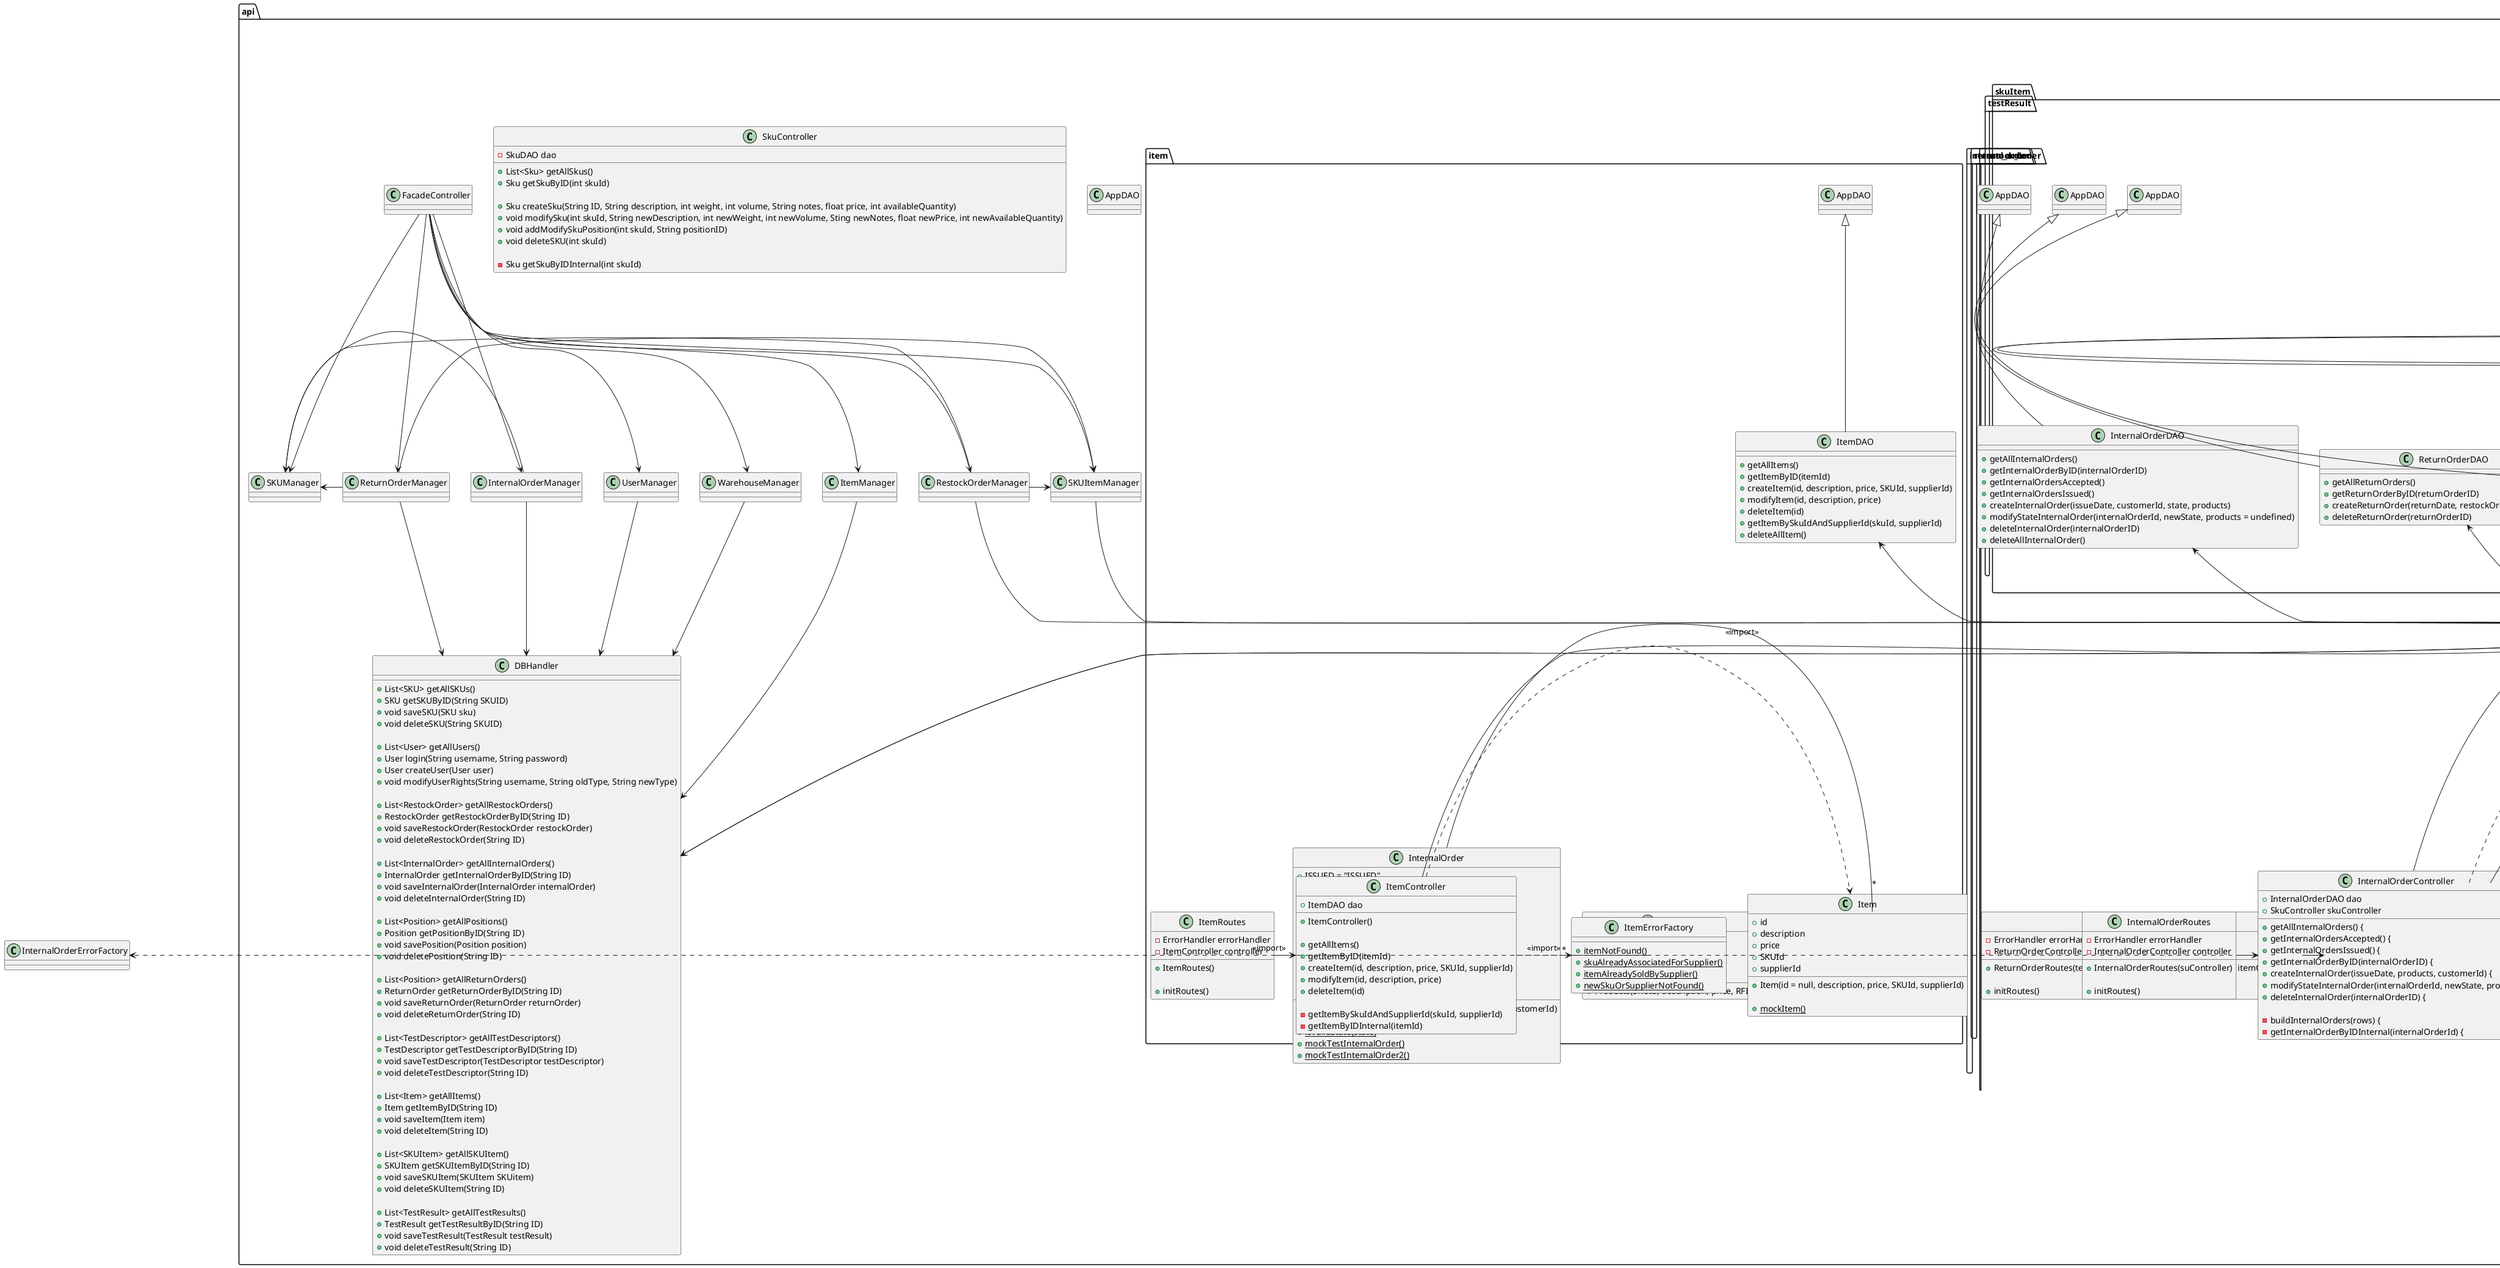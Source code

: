 @startuml LowLevelDesign
package api {

    Class AppDAO {

    }

    package user {
        Class UserRoutes {
            - ErrorHandler errorHandler
            - UserController controller

            + UserRoutes()

            + getAllUsers()
            + getAllSuppliers()
            + getUserInfo(email)

            + newUSer(username, name, surname, password, type)
            + managerSessions(username, password)
            + customerSessions(username, password)
            + supplierSessions(username, password)
            + clerkSessions(username, password)
            + qualityEmployeeSessions(username, password)
            + deliveryEmployeeSessions(username, password)

            + modifyRight(username, oldType, newType)
            + deleteUser(username, type)
        }

        Class UserController {
            + UserDAO dao

            + UserController()

            + getAllUsers()
            + getAllSuppliers()
            + getUserInfo(email)

            + createUser(username, name, surname, password, type)
            + loginManager(username, password)
            + loginCustomer(username, password)
            + loginSupplier(username, password)
            + loginClerk(username, password)
            + loginQualityEmployee(username, password)
            + loginDeliveryEmployee(username, password)
            + modifyRight(username, oldType, newType)
            + deleteUser(username, type)

            - login(username, password, type)
        }

        Class UserDAO extends AppDAO {
            + UserDAO()

            + getAllUsers() 
            + getAllUsersByType(type) 
            + getUserByID(id)

            + createUser(username, name, surname, password, type) 
            + checkUser(email, password) 
            + modifyRight(username, oldType, newType) 
            + deleteUser(userUsername, userType) 

            - getUserByEmailAndType(email, type)
            - deleteAllUser()
        }

        Class UserErrorFactory {
            + {static} newCustomerNotFound
            + {static} newUserNotFound
            + {static} newWrongCredential
            + {static} newTypeNotFound
            + {static} newUserConflict
            + {static} newAttemptCreationPrivilegedAccount
        }

        Class User {
            - {static} ADMINISTRATOR     = "administrator";
            - {static} MANAGER           = "manager";
            - {static} INTERNAL_CUSTOMER = "INTERNAL_CUSTOMER";
            - {static} CUSTOMER          = "customer";
            - {static} SUPPLIER          = "supplier";
            - {static} CLERK             = "clerk";
            - {static} QUALITY_EMPLOYEE  = "qualityEmployee";
            - {static} DELIVERY_EMPLOYEE = "deliveryEmployee";

            - id
            - name
            - surname
            - email
            - password
            - type

            + User(id, name, surname, email, password, type)

            - {static} isValidType(type)
            - {static} mockUser()
            - {static} mockUserCustomer()

        }

        UserRoutes -> UserController
        UserController -> UserDAO
        UserController -> UserErrorFactory
    }


package sku {
        Class SkuRoutes {
            - ErrorHandler errorHandler
            - SkuController controller

            + SkuRoutes()

            + getAllSkus()
            + getSkuByID(skuId)

            + createSku(description, weight, volume, notes, price, availableQuantity)
            + modifySku(skuId, newDescription, newWeight, newVolume, newNotes, newPrice, newAvailableQuantity)
            + addModifySkuPosition(skuId, newPosition)

            + deleteSku(skuId)

        }

        Class SkuController {
            + SkuDAO dao

            + SkuController()

            + SKURoutes()

            + getAllSkus()
            + getSkuByID(skuId)

            + createSku(description, weight, volume, notes, price, availableQuantity)
            + modifySku(skuId, newDescription, newWeight, newVolume, newNotes, newPrice, newAvailableQuantity)
            + addModifySkuPosition(skuId, newPosition)
            
            + deleteSku(skuId)
            + getSkuByIDInternal(skuId) 
        }

        Class SkuDAO extends AppDAO {
            + SkuDAO()

            + getAllSkus()
            + getSkuByID(skuId)

            + createSku(description, weight, volume, notes, price, availableQuantity)
            + modifySku(skuId, newDescription, newWeight, newVolume, newNotes, newPrice, newAvailableQuantity)
            + addModifySkuPosition(skuId, newPosition)
            
            + deleteSku(skuId)
            + getSkuByIDInternal(skuId) 
        }

        Class SkuErrorFactory {
            + {static} newSkuNotFound
            + {static} newPositionNotCapable
            + {static} newPositionAlreadyOccupied
            + {static} newSkuWithAssociatedSkuItems
        }

        Class Sku {

            - id
            - description
            - weight
            - volume
            - notes
            - positionId
            - availableQuantity
            - price    
            - testDescriptors

            + Sku(id, description, weight, volume, notes, positionId, availableQuantity, price, testDescriptors)

            - {static} intoJson(all)
            - {static} mockTestSku()
        }

        SkuRoutes -> SkuController
        SkuController -> SkuDAO
        SkuController -> SkuErrorFactory
    }
    

package skuItem {
        Class SKUItemRoutes {
            - ErrorHandler errorHandler
            - SKUItemController controller

            + SKUItemRoutes()

            + getAllSKUItems()
            + getSKUItemBySKUID(skuId)
            + getSKUItemByRFID(SKUItemId)

            + createSKUItem(RFID, SKUId, DateOfStock)
            + modifySKUItem(SKUItemId, newRFID, newAvailable, newDateOfStock)
            + deleteSKUItem(SKUItemId)

        }

        Class SkuItemController {
            + SKUItemDAO dao

            + skuController()

            + getAllSKUItems()
            + getSKUItemBySKUID(skuId)
            + getSKUItemByRFID(SKUItemId)

            + createSKUItem(RFID, SKUId, DateOfStock)
            + modifySKUItem(SKUItemId, newRFID, newAvailable, newDateOfStock)
            + deleteSKUItem(SKUItemId)

            + getSKUItemByRFIDInternal(rfid) 
            + getAllSkuItemsByRestockOrder(restockOrderId)
            + getItemByRFIDInternal(RFID, restockOrderId)
        }

        Class SKUItemDAO extends AppDAO {
            + SKUItemDAO()

            + getAllSKUItems()
            + getSKUItemBySKUID(skuId)
            + getSKUItemByRFID(SKUItemId)

            + createSKUItem(RFID, SKUId, DateOfStock)
            + modifySKUItem(SKUItemId, newRFID, newAvailable, newDateOfStock)
            + deleteSKUItem(SKUItemId)
            + deleteAllSKUItem()

            + getAllSkuItemsByRestockOrder(restockOrderId) 
            + getSupplierIdByRestockOrderId(restockOrderId)
            + getSkuAndSKUItemByRFIDInternal(rfid, supplierId)
        }

        Class SkuItemErrorFactory {
            + {static} newSKUItemNotFound
            + {static} newSKUItemRFIDNotUnique
            + {static} newSKUItemRelatedToItemNotOwned
        }

        Class SkuItem {

            - RFID
            - SKUId
            - available
            - dateOfStock
            - restockOrderId
            - returnOrderId
            - internalOrderId

            + Sku(id , description, weight, volume, notes, positionId, availableQuantity, price, testDescriptors)

            - {static} intoJson(all)
            - {static} mockTestSkuItem()
        }

        SKUItemRoutes -> SkuItemController
        SkuItemController -> SKUItemDAO
        SkuItemController -> SkuItemErrorFactory
    }


package position {
        Class PositionRoutes {
            - ErrorHandler errorHandler
            - PositionController controller

            + PositionRoutes()

            + getAllPositions()
            + getPositionByID(id)

            + createPosition(positionID, aisleID, row, col, maxWeight, maxVolume)
            + modifyPosition(positionID, newAisleID, newRow, newCol, newMaxWeight, newMaxVolume,
        newOccupiedWeight, newOccupiedVolume)
            + modifyPositionID(oldPositionId, newPositionId)
            + deletePosition(positionID)

        }

        Class PositionController {
            + PositionDAO dao

            
            + getAllPositions()
            + getPositionByID(id)

            + createPosition(positionID, aisleID, row, col, maxWeight, maxVolume)
            + modifyPosition(positionID, newAisleID, newRow, newCol, newMaxWeight, newMaxVolume,
        newOccupiedWeight, newOccupiedVolume)
            + modifyPositionID(oldPositionId, newPositionId)
            + deletePosition(positionID)
        }

        Class PositionDAO extends AppDAO {
            + PositionDAO()

            + getAllPositions()
            + getPositionByID(id)

            + createPosition(positionID, aisleID, row, col, maxWeight, maxVolume)
            + modifyPosition(positionID, newAisleID, newRow, newCol, newMaxWeight, newMaxVolume,
        newOccupiedWeight, newOccupiedVolume)
            + modifyPositionID(oldPositionId, newPositionId)
            + deletePosition(positionID)
            + deleteAllPosition()
        }

        Class PositionErrorFactory {
            + {static} newPositionNotFound
            + {static} newPositionIdNotSymmetric
            + {static} newPositionIDNotUnique
            + {static} newGreaterThanMaxWeightPosition
            + {static} newGreaterThanMaxVolumePosition
        }

        Class Position {

            - positionID
            - aisleID
            - row
            - col
            - maxWeight
            - maxVolume
            - occupiedWeight
            - occupiedVolume

            + Position(positionID, aisleID, row, col, maxWeight, maxVolume, occupiedWeight, occupiedVolume)

            - {static} mockTestPosition()
        }

        PositionRoutes -> PositionController
        PositionController -> PositionDAO
        PositionController -> PositionErrorFactory
    }

    package testDescriptor {
        Class TestDescriptorRoutes {
            - ErrorHandler errorHandler
            - TestDescriptorController controller

            + TestDescriptorRoutes()

            + getAllTestDescriptors()
            + getTestDescriptorByID(testDescriptorId)

            + createTestDescriptor(name, procedureDescription, idSKU)
            + modifyTestDescriptor(testDescriptorId, newName, newProcedureDescription, newIdSKU)
            + deleteTestDescriptor(testDescriptorId)

        }

        Class TestDescriptorController {
            + TestDescriptorDAO dao

            
           
            + getAllTestDescriptors()
            + getTestDescriptorByID(testDescriptorId)

            + createTestDescriptor(name, procedureDescription, idSKU)
            + modifyTestDescriptor(testDescriptorId, newName, newProcedureDescription, newIdSKU)
            + deleteTestDescriptor(testDescriptorId)
        }

        Class TestDescriptorDAO extends AppDAO {
            + TestDescriptorDAO()

            + getAllTestDescriptors()
            + getTestDescriptorByID(testDescriptorId)

            + createTestDescriptor(name, procedureDescription, idSKU)
            + modifyTestDescriptor(testDescriptorId, newName, newProcedureDescription, newIdSKU)
            + deleteTestDescriptor(testDescriptorId)
            + deleteAllTestDescriptor()
        }

        Class TestDescriptorErrorFactory {
            + {static} newTestDescriptorNotFound
            + {static} newSKUAlreadyWithTestDescriptor
            + {static} newTestDescriptorWithAssociatedTestResults
        }

        Class TestDescriptor {

            - id
            - name
            - procedureDescription
            - idSKU

            + TestDescriptor(id, name, procedureDescription, idSKU)

            - {static} mockTestTestDescriptor()
        }

        TestDescriptorRoutes -> TestDescriptorController
        TestDescriptorController -> TestDescriptorDAO
        TestDescriptorController -> TestDescriptorErrorFactory
    }

    package testResult {
        Class TestResultRoutes {
            - ErrorHandler errorHandler
            - TestResultController controller

            + TestResultRoutes()

            + getAllTestResults(rfid)
            + getTestResultByID(rfid, testResultId)

            + createTestResult(rfid, idTestDescriptor, Date, Result)
            + modifyTestResult(rfid, id, newIdTestDescriptor, newDate, newResult)
            + deleteTestResult(rfid, id)

        }

        Class TestResultController {
            + TestResultDAO dao

            + skuItemController
           
            + getAllTestResults(rfid)
            + getTestResultByID(rfid, testResultId)

            + createTestResult(rfid, idTestDescriptor, Date, Result)
            + modifyTestResult(rfid, id, newIdTestDescriptor, newDate, newResult)
            + deleteTestResult(rfid, id)

            + hasFailedTestResultsByRFID(RFID)
        }

        Class TestResultDAO extends AppDAO {
            + TestResultDAO()

           + getAllTestResults(rfid)
            + getTestResultByID(rfid, testResultId)

            + createTestResult(rfid, idTestDescriptor, Date, Result)
            + modifyTestResult(rfid, id, newIdTestDescriptor, newDate, newResult)
            + deleteTestResult(rfid, id)

            + hasFailedTestResultsByRFID(RFID)
        }

        Class TestResultErrorFactory {
            + {static} newTestResultNotFound
            + {static} newTestDescriptorOrSkuItemNotFound
        }

        Class TestResult {

            - id;
            - date
            - result
            - testDescriptorId
            - RFID

            + TestResult(id, date, result, testDescriptorId, RFID)

            - intoJson()
            - {static} mockTestTestResult()
        }

        TestResultRoutes -> TestResultController
        TestResultController -> TestResultDAO
        TestResultController -> TestResultErrorFactory
    }

    package restock_order {
        Class RestockOrderDAO extends AppDAO {
            + getAllRestockOrders()
            + getAllIssuedRestockOrders()
            + getRestockOrderByID(restockOrderId)
            + createRestockOrder(issueDate, supplierId, state, products)
            + modifyState(restockOrderId, newState)
            + modifyRestockOrderSkuItems(restockOrderId, skuItems)
            + modifyTransportNote(restockOrderId, deliveryDate)
            + deleteRestockOrder(restockOrderId)
            + deleteAllRestockOrder()
        }

        Class RestockOrderController {
            - RestockOrderDAO dao
            - TestResultController testResultController
            - SkuItemController skuItemController
            - ItemController itemController

            + RestockOrderController(testResultController, skuItemController, itemController)

            + getAllRestockOrders()
            + getAllIssuedRestockOrders()
            + getRestockOrderByID(restockOrderId)
            + getRestockOrderReturnItemsByID(restockOrderId)
            + createRestockOrder(issueDate, products, supplierId)
            + modifyState(restockOrderId, newState)
            + modifyRestockOrderSkuItems(restockOrderId, skuItems)
            + modifyTransportNote(restockOrderId, deliveryDate)
            + deleteRestockOrder(restockOrderId)

            - buildRestockOrders(rows)
            - getRestockOrderByIDInternal(restockOrderId)
        }

        Class RestockOrderRoutes {
            - ErrorHandler errorHandler
            - RestockOrderController controller

            + RestockOrderRoutes(testResultController, skuItemController, itemController)

            + initRoutes()
        }

        Class RestockOrder {
            {static} ISSUED = "ISSUED"
            {static} DELIVERY = "DELIVERY"
            {static} DELIVERED = "DELIVERED"
            {static} TESTED = "TESTED"
            {static} COMPLETEDRETURN = "COMPLETEDRETURN"
            {static} COMPLETED = "COMPLETED"

            + id
            + issueDate
            + state
            + deliveryDate
            + supplierId
            + products
            + skuItems

            + RestockOrder(id, issueDate, state, deliveryDate, supplierId, products, skuItems = [])

            + intoJson()
            + {static} isVaidState()
            + {static} mockRestockOrder()
        }

        Class Product {
            + Item item
            + qty

            + Product(item, qty)
        }

        Class RestockOrderErrorFactory {
            + {static} newRestockOrderNotFound()
            + {static} newRestockOrderNotReturned()
            + {static} newRestockOrderNotDelivered()
            + {static} newRestockOrderNotDelivery()
            + {static} newRestockOrderDeliveryBeforeIssue()
        }

        RestockOrder - "*" Product
        RestockOrderController -up-> RestockOrderDAO
        RestockOrderRoutes -> RestockOrderController
        RestockOrderController .> RestockOrder : <<import>>
        RestockOrderController .> RestockOrderErrorFactory : <<import>>
    }

    package return_order {
        Class ReturnOrderDAO extends AppDAO {
            + getAllReturnOrders()
            + getReturnOrderByID(returnOrderID)
            + createReturnOrder(returnDate, restockOrderId, products)
            + deleteReturnOrder(returnOrderID)
        }

        Class ReturnOrderController {
            + ReturnOrderDAO dao
            + SkuItemController skuItemController

            + ReturnOrderController(skuItemController)

            + getAllReturnOrders()
            + getReturnOrderByID(returnOrderID)
            + createReturnOrder(returnDate, products, restockOrderId)
            + deleteReturnOrder(returnOrderID)
            
            - buildReturnOrders(rows)
        }

        Class ReturnOrderRoutes {
            - ErrorHandler errorHandler
            - ReturnOrderController controller

            + ReturnOrderRoutes(testResultController, skuItemController, itemController)

            + initRoutes()
        }

        Class ReturnOrderErrorFactory {
            + {static} newReturnOrderNotFound()
        }

        Class ReturnOrder {
            + id
            + returnDate
            + products
            + restockOrderId

            + ReturnOrder(id = null, returnDate, products, restockOrderId)
        }

        Class Products {
            + SKUId
            + description
            + price
            + RFID
            
            + Products(SKUId, description, price, RFID)
        }

        ReturnOrder - "*" Products
        ReturnOrderController -up-> ReturnOrderDAO
        ReturnOrderRoutes -> ReturnOrderController
        ReturnOrderController .> ReturnOrder : <<import>>
        ReturnOrderController .> ReturnOrderErrorFactory : <<import>>
    }

    package internal_order {
        Class InternalOrderDAO extends AppDAO {
            + getAllInternalOrders()
            + getInternalOrderByID(internalOrderID)
            + getInternalOrdersAccepted()
            + getInternalOrdersIssued()
            + createInternalOrder(issueDate, customerId, state, products)
            + modifyStateInternalOrder(internalOrderId, newState, products = undefined)
            + deleteInternalOrder(internalOrderID)
            + deleteAllInternalOrder()
        }

        Class InternalOrderController {
            + InternalOrderDAO dao
            + SkuController skuController

            + getAllInternalOrders() {
            + getInternalOrdersAccepted() {
            + getInternalOrdersIssued() {
            + getInternalOrderByID(internalOrderID) {
            + createInternalOrder(issueDate, products, customerId) {
            + modifyStateInternalOrder(internalOrderId, newState, products) {
            + deleteInternalOrder(internalOrderID) {
            
            - buildInternalOrders(rows) {
            - getInternalOrderByIDInternal(internalOrderId) {
        }

        Class InternalOrderRoutes {
            - ErrorHandler errorHandler
            - InternalOrderController controller

            + InternalOrderRoutes(suController)

            + initRoutes()
        }

        Class InternalOrder {
            + {static} ISSUED = "ISSUED"
            + {static} ACCEPTED = "ACCEPTED"
            + {static} REFUSED = "REFUSED"
            + {static} CANCELED = "CANCELED"
            + {static} COMPLETED = "COMPLETED"

            + id
            + issueDate
            + state
            + products
            + customerId

            + InternalOrder(id = null, issueDate, state, products, customerId)

            + {static} isValidState(state)
            + {static} mockTestInternalOrder() 
            + {static} mockTestInternalOrder2()
        }

        Class Products {
            + SKUId
            + description
            + price
            + RFID

            + Products(SKUId, description, price, RFID)
        }

        Class ProductsQ {
            + SKUId
            + description
            + price
            + RFID

            + Products(SKUId, description, price, RFID)
        }

        InternalOrder - "*" Products
        InternalOrder - "*" ProductsQ
        InternalOrderController -up-> InternalOrderDAO
        InternalOrderRoutes -> InternalOrderController
        InternalOrderController .> InternalOrder : <<import>>
        InternalOrderController .> InternalOrderErrorFactory : <<import>>
    }

    package item {
        Class ItemDAO extends AppDAO {
            + getAllItems()
            + getItemByID(itemId)
            + createItem(id, description, price, SKUId, supplierId)
            + modifyItem(id, description, price)
            + deleteItem(id)
            + getItemBySkuIdAndSupplierId(skuId, supplierId)
            + deleteAllItem()
        }

        Class ItemController {
            + ItemDAO dao

            + ItemController()

            + getAllItems()
            + getItemByID(itemId)
            + createItem(id, description, price, SKUId, supplierId)
            + modifyItem(id, description, price)
            + deleteItem(id)

            - getItemBySkuIdAndSupplierId(skuId, supplierId)
            - getItemByIDInternal(itemId)
        }

        Class ItemRoutes {
            - ErrorHandler errorHandler
            - ItemController controller

            + ItemRoutes()

            + initRoutes()
        }

        Class Item {
            + id
            + description
            + price
            + SKUId
            + supplierId

            + Item(id = null, description, price, SKUId, supplierId)

            + {static} mockItem()
        }

        Class ItemErrorFactory {
            + {static} itemNotFound()
            + {static} skuAlreadyAssociatedForSupplier()
            + {static} itemAlreadySoldBySupplier()
            + {static} newSkuOrSupplierNotFound()
        }

        ItemController -up-> ItemDAO
        ItemRoutes -> ItemController
        ItemController .> Item : <<import>>
        ItemController .> ItemErrorFactory : <<import>>
    }

    ' SKU Management
    Class SkuController {
        - SkuDAO dao

        + List<Sku> getAllSkus()
        + Sku getSkuByID(int skuId)

        + Sku createSku(String ID, String description, int weight, int volume, String notes, float price, int availableQuantity)
        + void modifySku(int skuId, String newDescription, int newWeight, int newVolume, Sting newNotes, float newPrice, int newAvailableQuantity)
        + void addModifySkuPosition(int skuId, String positionID)
        + void deleteSKU(int skuId)

        - Sku getSkuByIDInternal(int skuId)
    }

    ' Persistence Management
    Class DBHandler {
        + List<SKU> getAllSKUs()
        + SKU getSKUByID(String SKUID)
        + void saveSKU(SKU sku)
        + void deleteSKU(String SKUID)

        + List<User> getAllUsers()
        + User login(String username, String password)
        + User createUser(User user)
        + void modifyUserRights(String username, String oldType, String newType)

        + List<RestockOrder> getAllRestockOrders()
        + RestockOrder getRestockOrderByID(String ID)
        + void saveRestockOrder(RestockOrder restockOrder)
        + void deleteRestockOrder(String ID)

        + List<InternalOrder> getAllInternalOrders()
        + InternalOrder getInternalOrderByID(String ID)
        + void saveInternalOrder(InternalOrder internalOrder)
        + void deleteInternalOrder(String ID)

        + List<Position> getAllPositions()
        + Position getPositionByID(String ID)
        + void savePosition(Position position)
        + void deletePosition(String ID)

        + List<Position> getAllReturnOrders()
        + ReturnOrder getReturnOrderByID(String ID)
        + void saveReturnOrder(ReturnOrder returnOrder)
        + void deleteReturnOrder(String ID)

        + List<TestDescriptor> getAllTestDescriptors()
        + TestDescriptor getTestDescriptorByID(String ID)
        + void saveTestDescriptor(TestDescriptor testDescriptor)
        + void deleteTestDescriptor(String ID)

        + List<Item> getAllItems()
        + Item getItemByID(String ID)
        + void saveItem(Item item)
        + void deleteItem(String ID)

        + List<SKUItem> getAllSKUItem()
        + SKUItem getSKUItemByID(String ID)
        + void saveSKUItem(SKUItem SKUitem)
        + void deleteSKUItem(String ID)

        + List<TestResult> getAllTestResults()
        + TestResult getTestResultByID(String ID)
        + void saveTestResult(TestResult testResult)
        + void deleteTestResult(String ID)
    }

    ' Database connections
    DBHandler <-up- ItemManager
    DBHandler <-up- SKUItemManager
    DBHandler <-up- WarehouseManager
    DBHandler <-up- ReturnOrderManager
    DBHandler <-up- RestockOrderManager
    DBHandler <-up- InternalOrderManager
    DBHandler <-up- UserManager

    ' FacadeController connections
    FacadeController --> SKUManager
    FacadeController --> RestockOrderManager
    FacadeController --> InternalOrderManager
    FacadeController --> ReturnOrderManager
    FacadeController --> WarehouseManager
    FacadeController --> ItemManager
    FacadeController --> SKUItemManager
    FacadeController --> UserManager

    ' Managers' -- Managers' connections
    SKUItemManager <-left- RestockOrderManager
    SKUManager <-right- RestockOrderManager
    SKUItemManager <-left- ReturnOrderManager
    SKUManager <-right- ReturnOrderManager
    SKUManager <-right- InternalOrderManager
}
    
@enduml